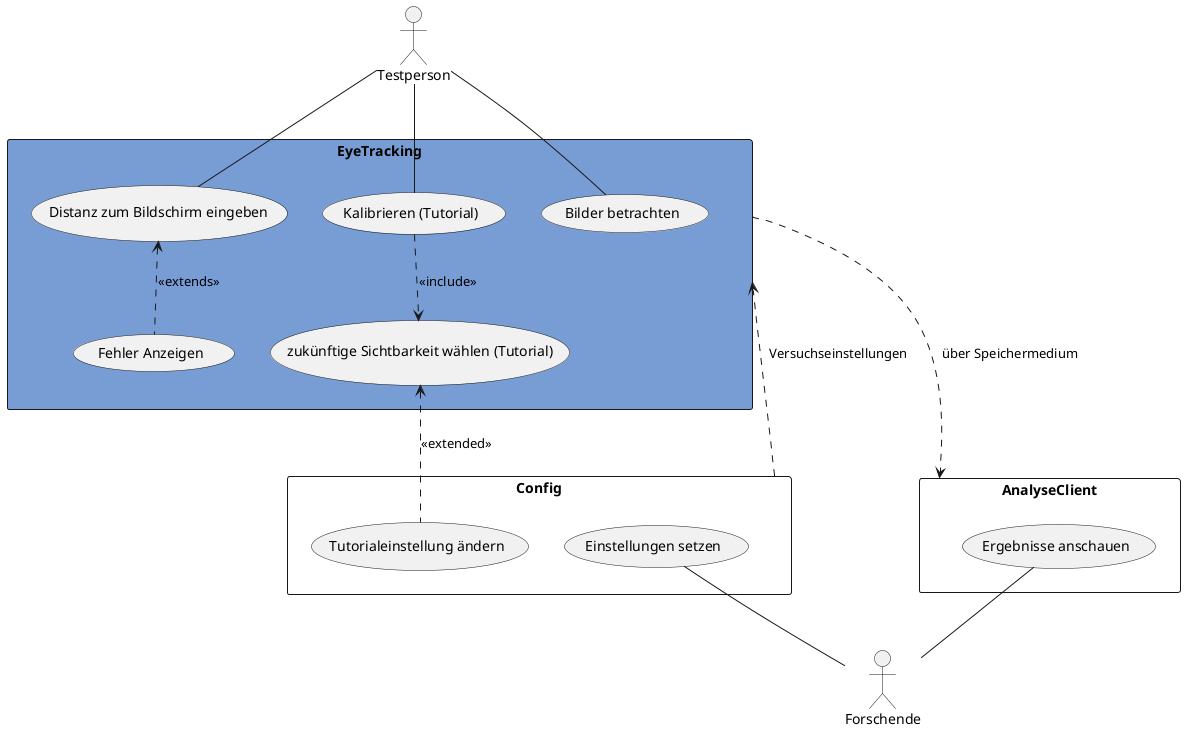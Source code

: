 @startuml EyeTracking

' left to right direction

actor Testperson as t
actor Forschende as f

rectangle EyeTracking as z #789dd5 {
    usecase "Distanz zum Bildschirm eingeben" as db
    usecase "Kalibrieren (Tutorial)" as kt
    usecase "zukünftige Sichtbarkeit wählen (Tutorial)" as tw
    usecase "Bilder betrachten" as bb
    usecase "Fehler Anzeigen" as fa
}

rectangle AnalyseClient as a {
    usecase "Ergebnisse anschauen" as ea
}

rectangle Config as c {
    usecase "Einstellungen setzen" as es
    usecase "Tutorialeinstellung ändern" as tä
}

' Testperson
t -- db
t -- kt
t -- bb

' Forschende
es -- f
ea -- f

' intern
tw <.. tä : <<extended>> 
z ..> a : über Speichermedium
z <.. c : Versuchseinstellungen
db <.. fa : <<extends>>
kt ..> tw : <<include>>

@enduml
